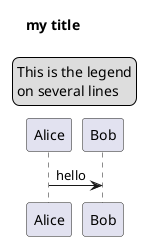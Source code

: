 {
  "sha1": "qjkvnabzcbt07j937a66t02vpdw2iwb",
  "insertion": {
    "when": "2024-06-04T17:28:42.509Z",
    "url": "http://forum.plantuml.net/8751/inconsistent-placements-legend-title-across-diagram-types",
    "user": "plantuml@gmail.com"
  }
}
@startuml
title my title
legend top
  This is the legend
  on several lines
end legend

Alice -> Bob : hello

@enduml

